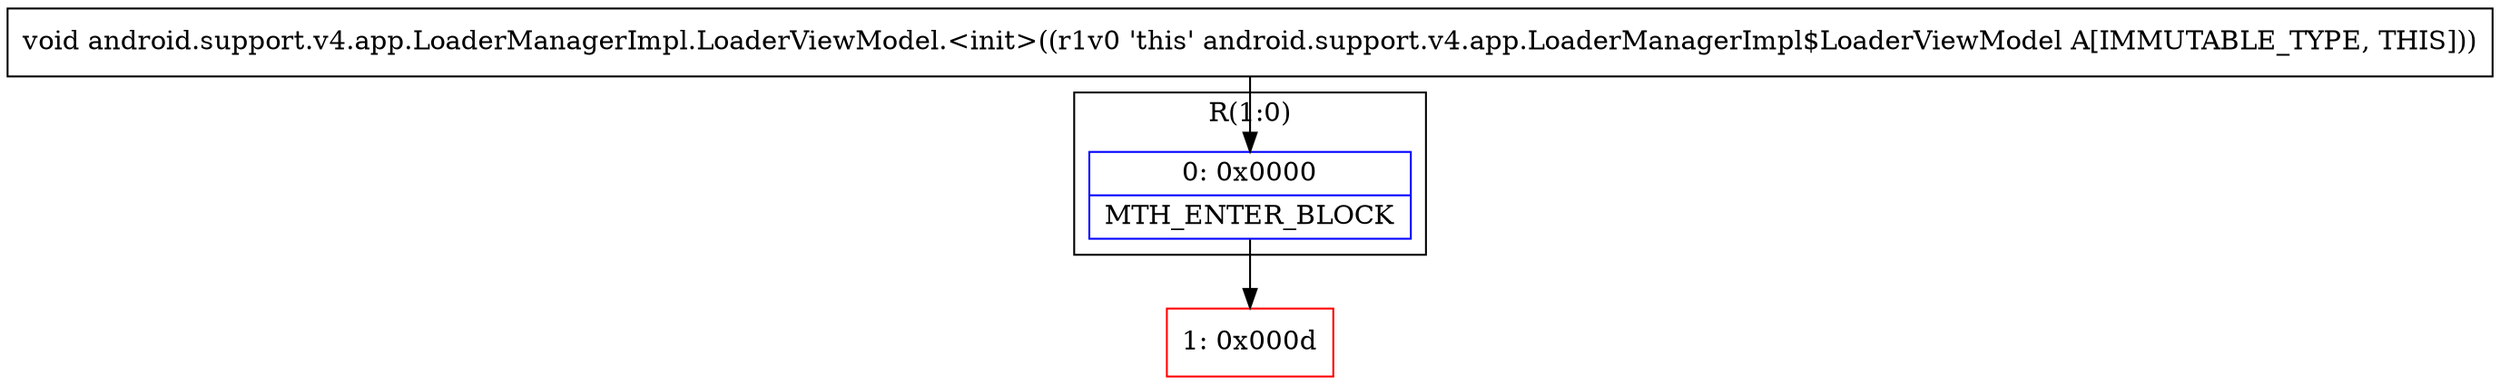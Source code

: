 digraph "CFG forandroid.support.v4.app.LoaderManagerImpl.LoaderViewModel.\<init\>()V" {
subgraph cluster_Region_1051470675 {
label = "R(1:0)";
node [shape=record,color=blue];
Node_0 [shape=record,label="{0\:\ 0x0000|MTH_ENTER_BLOCK\l}"];
}
Node_1 [shape=record,color=red,label="{1\:\ 0x000d}"];
MethodNode[shape=record,label="{void android.support.v4.app.LoaderManagerImpl.LoaderViewModel.\<init\>((r1v0 'this' android.support.v4.app.LoaderManagerImpl$LoaderViewModel A[IMMUTABLE_TYPE, THIS])) }"];
MethodNode -> Node_0;
Node_0 -> Node_1;
}

